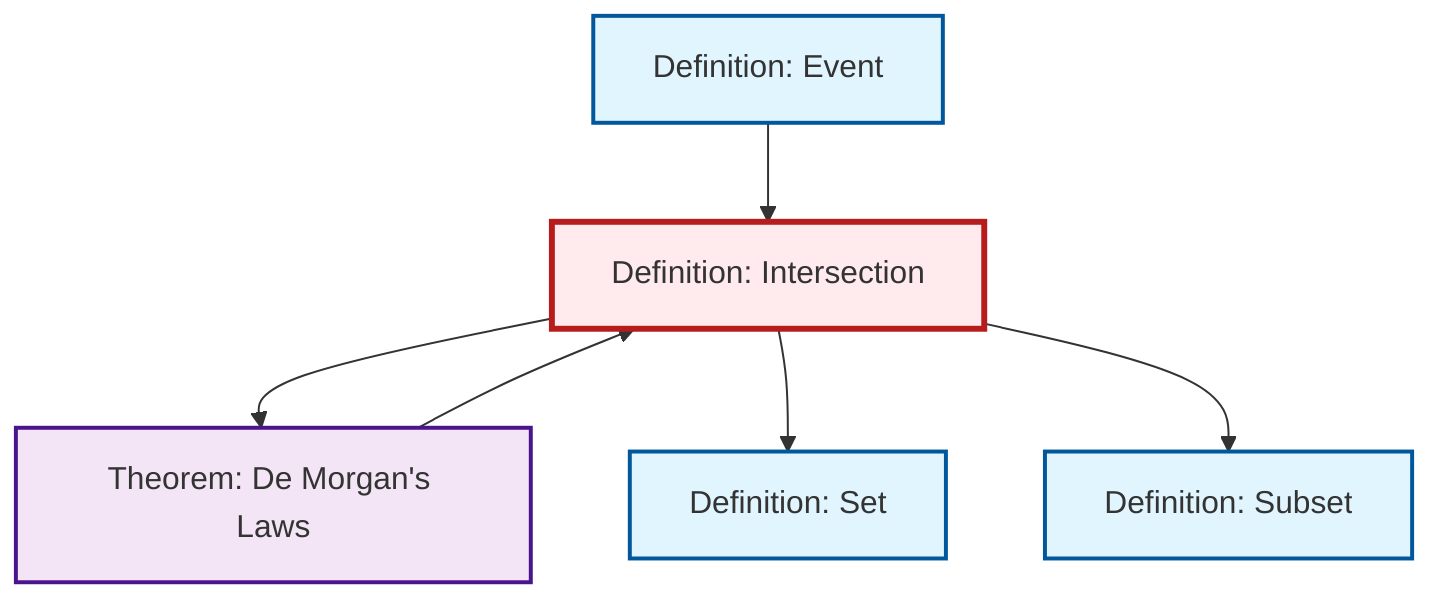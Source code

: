 graph TD
    classDef definition fill:#e1f5fe,stroke:#01579b,stroke-width:2px
    classDef theorem fill:#f3e5f5,stroke:#4a148c,stroke-width:2px
    classDef axiom fill:#fff3e0,stroke:#e65100,stroke-width:2px
    classDef example fill:#e8f5e9,stroke:#1b5e20,stroke-width:2px
    classDef current fill:#ffebee,stroke:#b71c1c,stroke-width:3px
    def-subset["Definition: Subset"]:::definition
    def-event["Definition: Event"]:::definition
    def-intersection["Definition: Intersection"]:::definition
    thm-de-morgan["Theorem: De Morgan's Laws"]:::theorem
    def-set["Definition: Set"]:::definition
    thm-de-morgan --> def-intersection
    def-event --> def-intersection
    def-intersection --> thm-de-morgan
    def-intersection --> def-set
    def-intersection --> def-subset
    class def-intersection current